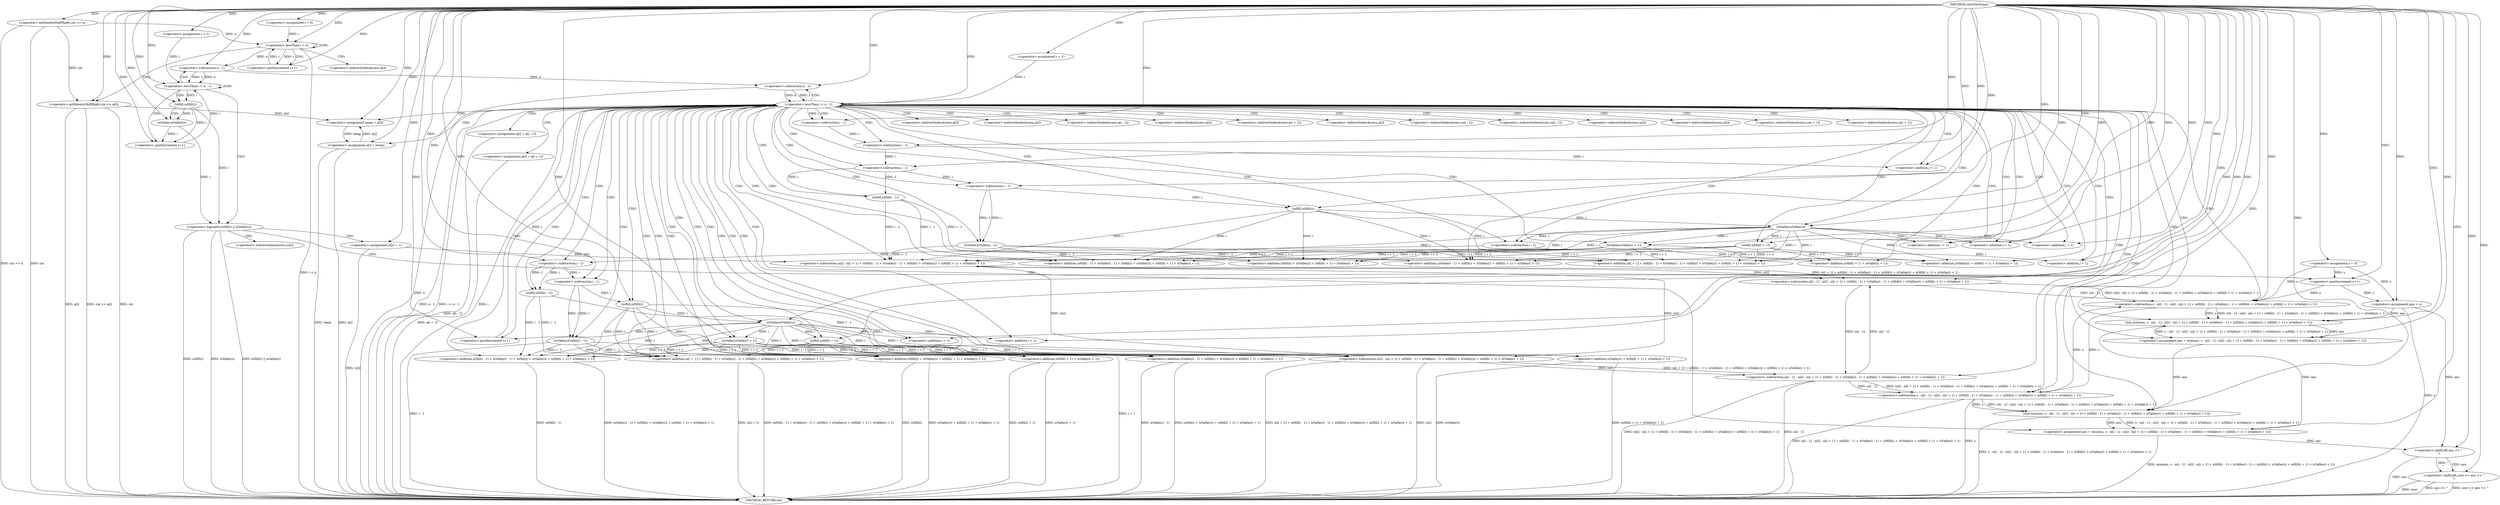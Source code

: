 digraph "solveTestCase" {  
"1000169" [label = "(METHOD,solveTestCase)" ]
"1000366" [label = "(METHOD_RETURN,int)" ]
"1000171" [label = "(<operator>.arithmeticShiftRight,cin >> n)" ]
"1000191" [label = "(<operator>.assignment,s = 0)" ]
"1000222" [label = "(<operator>.assignment,ans = s)" ]
"1000361" [label = "(<operator>.shiftLeft,cout << ans << \"\n\")" ]
"1000176" [label = "(<operator>.assignment,i = 0)" ]
"1000179" [label = "(<operator>.lessThan,i < n)" ]
"1000182" [label = "(<operator>.postIncrement,i++)" ]
"1000184" [label = "(<operator>.arithmeticShiftRight,cin >> a[i])" ]
"1000196" [label = "(<operator>.assignment,i = 1)" ]
"1000199" [label = "(<operator>.lessThan,i < n - 1)" ]
"1000204" [label = "(<operator>.postIncrement,i++)" ]
"1000227" [label = "(<operator>.assignment,i = 1)" ]
"1000230" [label = "(<operator>.lessThan,i < n - 1)" ]
"1000235" [label = "(<operator>.postIncrement,i++)" ]
"1000239" [label = "(<operator>.assignment,temp = a[i])" ]
"1000244" [label = "(<operator>.assignment,a[i] = a[i - 1])" ]
"1000253" [label = "(<operator>.assignment,ans = min(ans, s - is[i - 1] - is[i] - is[i + 1] + isHill(i - 1) + isValley(i - 1) + isHill(i) + isValley(i) + isHill(i + 1) + isValley(i + 1)))" ]
"1000300" [label = "(<operator>.assignment,a[i] = a[i + 1])" ]
"1000309" [label = "(<operator>.assignment,ans = min(ans, s - is[i - 1] - is[i] - is[i + 1] + isHill(i - 1) + isValley(i - 1) + isHill(i) + isValley(i) + isHill(i + 1) + isValley(i + 1)))" ]
"1000356" [label = "(<operator>.assignment,a[i] = temp)" ]
"1000363" [label = "(<operator>.shiftLeft,ans << \"\n\")" ]
"1000201" [label = "(<operator>.subtraction,n - 1)" ]
"1000208" [label = "(<operator>.logicalOr,isHill(i) || isValley(i))" ]
"1000232" [label = "(<operator>.subtraction,n - 1)" ]
"1000214" [label = "(<operator>.assignment,is[i] = 1)" ]
"1000219" [label = "(<operator>.postIncrement,s++)" ]
"1000255" [label = "(min,min(ans, s - is[i - 1] - is[i] - is[i + 1] + isHill(i - 1) + isValley(i - 1) + isHill(i) + isValley(i) + isHill(i + 1) + isValley(i + 1)))" ]
"1000311" [label = "(min,min(ans, s - is[i - 1] - is[i] - is[i + 1] + isHill(i - 1) + isValley(i - 1) + isHill(i) + isValley(i) + isHill(i + 1) + isValley(i + 1)))" ]
"1000209" [label = "(isHill,isHill(i))" ]
"1000211" [label = "(isValley,isValley(i))" ]
"1000250" [label = "(<operator>.subtraction,i - 1)" ]
"1000257" [label = "(<operator>.subtraction,s - is[i - 1] - is[i] - is[i + 1] + isHill(i - 1) + isValley(i - 1) + isHill(i) + isValley(i) + isHill(i + 1) + isValley(i + 1))" ]
"1000306" [label = "(<operator>.addition,i + 1)" ]
"1000313" [label = "(<operator>.subtraction,s - is[i - 1] - is[i] - is[i + 1] + isHill(i - 1) + isValley(i - 1) + isHill(i) + isValley(i) + isHill(i + 1) + isValley(i + 1))" ]
"1000259" [label = "(<operator>.subtraction,is[i - 1] - is[i] - is[i + 1] + isHill(i - 1) + isValley(i - 1) + isHill(i) + isValley(i) + isHill(i + 1) + isValley(i + 1))" ]
"1000315" [label = "(<operator>.subtraction,is[i - 1] - is[i] - is[i + 1] + isHill(i - 1) + isValley(i - 1) + isHill(i) + isValley(i) + isHill(i + 1) + isValley(i + 1))" ]
"1000265" [label = "(<operator>.subtraction,is[i] - is[i + 1] + isHill(i - 1) + isValley(i - 1) + isHill(i) + isValley(i) + isHill(i + 1) + isValley(i + 1))" ]
"1000321" [label = "(<operator>.subtraction,is[i] - is[i + 1] + isHill(i - 1) + isValley(i - 1) + isHill(i) + isValley(i) + isHill(i + 1) + isValley(i + 1))" ]
"1000262" [label = "(<operator>.subtraction,i - 1)" ]
"1000269" [label = "(<operator>.addition,is[i + 1] + isHill(i - 1) + isValley(i - 1) + isHill(i) + isValley(i) + isHill(i + 1) + isValley(i + 1))" ]
"1000318" [label = "(<operator>.subtraction,i - 1)" ]
"1000325" [label = "(<operator>.addition,is[i + 1] + isHill(i - 1) + isValley(i - 1) + isHill(i) + isValley(i) + isHill(i + 1) + isValley(i + 1))" ]
"1000275" [label = "(<operator>.addition,isHill(i - 1) + isValley(i - 1) + isHill(i) + isValley(i) + isHill(i + 1) + isValley(i + 1))" ]
"1000331" [label = "(<operator>.addition,isHill(i - 1) + isValley(i - 1) + isHill(i) + isValley(i) + isHill(i + 1) + isValley(i + 1))" ]
"1000272" [label = "(<operator>.addition,i + 1)" ]
"1000276" [label = "(isHill,isHill(i - 1))" ]
"1000280" [label = "(<operator>.addition,isValley(i - 1) + isHill(i) + isValley(i) + isHill(i + 1) + isValley(i + 1))" ]
"1000328" [label = "(<operator>.addition,i + 1)" ]
"1000332" [label = "(isHill,isHill(i - 1))" ]
"1000336" [label = "(<operator>.addition,isValley(i - 1) + isHill(i) + isValley(i) + isHill(i + 1) + isValley(i + 1))" ]
"1000277" [label = "(<operator>.subtraction,i - 1)" ]
"1000281" [label = "(isValley,isValley(i - 1))" ]
"1000285" [label = "(<operator>.addition,isHill(i) + isValley(i) + isHill(i + 1) + isValley(i + 1))" ]
"1000333" [label = "(<operator>.subtraction,i - 1)" ]
"1000337" [label = "(isValley,isValley(i - 1))" ]
"1000341" [label = "(<operator>.addition,isHill(i) + isValley(i) + isHill(i + 1) + isValley(i + 1))" ]
"1000282" [label = "(<operator>.subtraction,i - 1)" ]
"1000286" [label = "(isHill,isHill(i))" ]
"1000288" [label = "(<operator>.addition,isValley(i) + isHill(i + 1) + isValley(i + 1))" ]
"1000338" [label = "(<operator>.subtraction,i - 1)" ]
"1000342" [label = "(isHill,isHill(i))" ]
"1000344" [label = "(<operator>.addition,isValley(i) + isHill(i + 1) + isValley(i + 1))" ]
"1000289" [label = "(isValley,isValley(i))" ]
"1000291" [label = "(<operator>.addition,isHill(i + 1) + isValley(i + 1))" ]
"1000345" [label = "(isValley,isValley(i))" ]
"1000347" [label = "(<operator>.addition,isHill(i + 1) + isValley(i + 1))" ]
"1000292" [label = "(isHill,isHill(i + 1))" ]
"1000296" [label = "(isValley,isValley(i + 1))" ]
"1000348" [label = "(isHill,isHill(i + 1))" ]
"1000352" [label = "(isValley,isValley(i + 1))" ]
"1000293" [label = "(<operator>.addition,i + 1)" ]
"1000297" [label = "(<operator>.addition,i + 1)" ]
"1000349" [label = "(<operator>.addition,i + 1)" ]
"1000353" [label = "(<operator>.addition,i + 1)" ]
"1000186" [label = "(<operator>.indirectIndexAccess,a[i])" ]
"1000241" [label = "(<operator>.indirectIndexAccess,a[i])" ]
"1000245" [label = "(<operator>.indirectIndexAccess,a[i])" ]
"1000248" [label = "(<operator>.indirectIndexAccess,a[i - 1])" ]
"1000301" [label = "(<operator>.indirectIndexAccess,a[i])" ]
"1000304" [label = "(<operator>.indirectIndexAccess,a[i + 1])" ]
"1000357" [label = "(<operator>.indirectIndexAccess,a[i])" ]
"1000215" [label = "(<operator>.indirectIndexAccess,is[i])" ]
"1000260" [label = "(<operator>.indirectIndexAccess,is[i - 1])" ]
"1000316" [label = "(<operator>.indirectIndexAccess,is[i - 1])" ]
"1000266" [label = "(<operator>.indirectIndexAccess,is[i])" ]
"1000322" [label = "(<operator>.indirectIndexAccess,is[i])" ]
"1000270" [label = "(<operator>.indirectIndexAccess,is[i + 1])" ]
"1000326" [label = "(<operator>.indirectIndexAccess,is[i + 1])" ]
  "1000171" -> "1000366"  [ label = "DDG: cin"] 
  "1000171" -> "1000366"  [ label = "DDG: cin >> n"] 
  "1000179" -> "1000366"  [ label = "DDG: i < n"] 
  "1000222" -> "1000366"  [ label = "DDG: s"] 
  "1000230" -> "1000366"  [ label = "DDG: i"] 
  "1000232" -> "1000366"  [ label = "DDG: n"] 
  "1000230" -> "1000366"  [ label = "DDG: n - 1"] 
  "1000230" -> "1000366"  [ label = "DDG: i < n - 1"] 
  "1000363" -> "1000366"  [ label = "DDG: ans"] 
  "1000361" -> "1000366"  [ label = "DDG: ans << \"\n\""] 
  "1000361" -> "1000366"  [ label = "DDG: cout << ans << \"\n\""] 
  "1000244" -> "1000366"  [ label = "DDG: a[i - 1]"] 
  "1000300" -> "1000366"  [ label = "DDG: a[i + 1]"] 
  "1000313" -> "1000366"  [ label = "DDG: s"] 
  "1000315" -> "1000366"  [ label = "DDG: is[i - 1]"] 
  "1000321" -> "1000366"  [ label = "DDG: is[i]"] 
  "1000325" -> "1000366"  [ label = "DDG: is[i + 1]"] 
  "1000331" -> "1000366"  [ label = "DDG: isHill(i - 1)"] 
  "1000337" -> "1000366"  [ label = "DDG: i - 1"] 
  "1000336" -> "1000366"  [ label = "DDG: isValley(i - 1)"] 
  "1000341" -> "1000366"  [ label = "DDG: isHill(i)"] 
  "1000344" -> "1000366"  [ label = "DDG: isValley(i)"] 
  "1000347" -> "1000366"  [ label = "DDG: isHill(i + 1)"] 
  "1000352" -> "1000366"  [ label = "DDG: i + 1"] 
  "1000347" -> "1000366"  [ label = "DDG: isValley(i + 1)"] 
  "1000344" -> "1000366"  [ label = "DDG: isHill(i + 1) + isValley(i + 1)"] 
  "1000341" -> "1000366"  [ label = "DDG: isValley(i) + isHill(i + 1) + isValley(i + 1)"] 
  "1000336" -> "1000366"  [ label = "DDG: isHill(i) + isValley(i) + isHill(i + 1) + isValley(i + 1)"] 
  "1000331" -> "1000366"  [ label = "DDG: isValley(i - 1) + isHill(i) + isValley(i) + isHill(i + 1) + isValley(i + 1)"] 
  "1000325" -> "1000366"  [ label = "DDG: isHill(i - 1) + isValley(i - 1) + isHill(i) + isValley(i) + isHill(i + 1) + isValley(i + 1)"] 
  "1000321" -> "1000366"  [ label = "DDG: is[i + 1] + isHill(i - 1) + isValley(i - 1) + isHill(i) + isValley(i) + isHill(i + 1) + isValley(i + 1)"] 
  "1000315" -> "1000366"  [ label = "DDG: is[i] - is[i + 1] + isHill(i - 1) + isValley(i - 1) + isHill(i) + isValley(i) + isHill(i + 1) + isValley(i + 1)"] 
  "1000313" -> "1000366"  [ label = "DDG: is[i - 1] - is[i] - is[i + 1] + isHill(i - 1) + isValley(i - 1) + isHill(i) + isValley(i) + isHill(i + 1) + isValley(i + 1)"] 
  "1000311" -> "1000366"  [ label = "DDG: s - is[i - 1] - is[i] - is[i + 1] + isHill(i - 1) + isValley(i - 1) + isHill(i) + isValley(i) + isHill(i + 1) + isValley(i + 1)"] 
  "1000309" -> "1000366"  [ label = "DDG: min(ans, s - is[i - 1] - is[i] - is[i + 1] + isHill(i - 1) + isValley(i - 1) + isHill(i) + isValley(i) + isHill(i + 1) + isValley(i + 1))"] 
  "1000356" -> "1000366"  [ label = "DDG: a[i]"] 
  "1000356" -> "1000366"  [ label = "DDG: temp"] 
  "1000208" -> "1000366"  [ label = "DDG: isHill(i)"] 
  "1000208" -> "1000366"  [ label = "DDG: isValley(i)"] 
  "1000208" -> "1000366"  [ label = "DDG: isHill(i) || isValley(i)"] 
  "1000214" -> "1000366"  [ label = "DDG: is[i]"] 
  "1000184" -> "1000366"  [ label = "DDG: cin"] 
  "1000184" -> "1000366"  [ label = "DDG: a[i]"] 
  "1000184" -> "1000366"  [ label = "DDG: cin >> a[i]"] 
  "1000361" -> "1000366"  [ label = "DDG: cout"] 
  "1000169" -> "1000191"  [ label = "DDG: "] 
  "1000191" -> "1000222"  [ label = "DDG: s"] 
  "1000219" -> "1000222"  [ label = "DDG: s"] 
  "1000169" -> "1000222"  [ label = "DDG: "] 
  "1000169" -> "1000171"  [ label = "DDG: "] 
  "1000169" -> "1000176"  [ label = "DDG: "] 
  "1000169" -> "1000196"  [ label = "DDG: "] 
  "1000169" -> "1000227"  [ label = "DDG: "] 
  "1000169" -> "1000361"  [ label = "DDG: "] 
  "1000363" -> "1000361"  [ label = "DDG: ans"] 
  "1000363" -> "1000361"  [ label = "DDG: \"\n\""] 
  "1000176" -> "1000179"  [ label = "DDG: i"] 
  "1000182" -> "1000179"  [ label = "DDG: i"] 
  "1000169" -> "1000179"  [ label = "DDG: "] 
  "1000171" -> "1000179"  [ label = "DDG: n"] 
  "1000179" -> "1000182"  [ label = "DDG: i"] 
  "1000169" -> "1000182"  [ label = "DDG: "] 
  "1000171" -> "1000184"  [ label = "DDG: cin"] 
  "1000169" -> "1000184"  [ label = "DDG: "] 
  "1000196" -> "1000199"  [ label = "DDG: i"] 
  "1000204" -> "1000199"  [ label = "DDG: i"] 
  "1000169" -> "1000199"  [ label = "DDG: "] 
  "1000201" -> "1000199"  [ label = "DDG: n"] 
  "1000201" -> "1000199"  [ label = "DDG: 1"] 
  "1000209" -> "1000204"  [ label = "DDG: i"] 
  "1000211" -> "1000204"  [ label = "DDG: i"] 
  "1000169" -> "1000204"  [ label = "DDG: "] 
  "1000227" -> "1000230"  [ label = "DDG: i"] 
  "1000235" -> "1000230"  [ label = "DDG: i"] 
  "1000169" -> "1000230"  [ label = "DDG: "] 
  "1000232" -> "1000230"  [ label = "DDG: 1"] 
  "1000232" -> "1000230"  [ label = "DDG: n"] 
  "1000169" -> "1000235"  [ label = "DDG: "] 
  "1000345" -> "1000235"  [ label = "DDG: i"] 
  "1000356" -> "1000239"  [ label = "DDG: a[i]"] 
  "1000184" -> "1000239"  [ label = "DDG: a[i]"] 
  "1000255" -> "1000253"  [ label = "DDG: ans"] 
  "1000255" -> "1000253"  [ label = "DDG: s - is[i - 1] - is[i] - is[i + 1] + isHill(i - 1) + isValley(i - 1) + isHill(i) + isValley(i) + isHill(i + 1) + isValley(i + 1)"] 
  "1000311" -> "1000309"  [ label = "DDG: ans"] 
  "1000311" -> "1000309"  [ label = "DDG: s - is[i - 1] - is[i] - is[i + 1] + isHill(i - 1) + isValley(i - 1) + isHill(i) + isValley(i) + isHill(i + 1) + isValley(i + 1)"] 
  "1000239" -> "1000356"  [ label = "DDG: temp"] 
  "1000169" -> "1000356"  [ label = "DDG: "] 
  "1000222" -> "1000363"  [ label = "DDG: ans"] 
  "1000309" -> "1000363"  [ label = "DDG: ans"] 
  "1000169" -> "1000363"  [ label = "DDG: "] 
  "1000179" -> "1000201"  [ label = "DDG: n"] 
  "1000169" -> "1000201"  [ label = "DDG: "] 
  "1000201" -> "1000232"  [ label = "DDG: n"] 
  "1000169" -> "1000232"  [ label = "DDG: "] 
  "1000169" -> "1000239"  [ label = "DDG: "] 
  "1000169" -> "1000253"  [ label = "DDG: "] 
  "1000169" -> "1000309"  [ label = "DDG: "] 
  "1000209" -> "1000208"  [ label = "DDG: i"] 
  "1000211" -> "1000208"  [ label = "DDG: i"] 
  "1000169" -> "1000214"  [ label = "DDG: "] 
  "1000222" -> "1000255"  [ label = "DDG: ans"] 
  "1000309" -> "1000255"  [ label = "DDG: ans"] 
  "1000169" -> "1000255"  [ label = "DDG: "] 
  "1000257" -> "1000255"  [ label = "DDG: is[i - 1] - is[i] - is[i + 1] + isHill(i - 1) + isValley(i - 1) + isHill(i) + isValley(i) + isHill(i + 1) + isValley(i + 1)"] 
  "1000257" -> "1000255"  [ label = "DDG: s"] 
  "1000253" -> "1000311"  [ label = "DDG: ans"] 
  "1000169" -> "1000311"  [ label = "DDG: "] 
  "1000313" -> "1000311"  [ label = "DDG: is[i - 1] - is[i] - is[i + 1] + isHill(i - 1) + isValley(i - 1) + isHill(i) + isValley(i) + isHill(i + 1) + isValley(i + 1)"] 
  "1000313" -> "1000311"  [ label = "DDG: s"] 
  "1000199" -> "1000209"  [ label = "DDG: i"] 
  "1000169" -> "1000209"  [ label = "DDG: "] 
  "1000209" -> "1000211"  [ label = "DDG: i"] 
  "1000169" -> "1000211"  [ label = "DDG: "] 
  "1000191" -> "1000219"  [ label = "DDG: s"] 
  "1000169" -> "1000219"  [ label = "DDG: "] 
  "1000230" -> "1000250"  [ label = "DDG: i"] 
  "1000169" -> "1000250"  [ label = "DDG: "] 
  "1000313" -> "1000257"  [ label = "DDG: s"] 
  "1000169" -> "1000257"  [ label = "DDG: "] 
  "1000191" -> "1000257"  [ label = "DDG: s"] 
  "1000219" -> "1000257"  [ label = "DDG: s"] 
  "1000259" -> "1000257"  [ label = "DDG: is[i - 1]"] 
  "1000259" -> "1000257"  [ label = "DDG: is[i] - is[i + 1] + isHill(i - 1) + isValley(i - 1) + isHill(i) + isValley(i) + isHill(i + 1) + isValley(i + 1)"] 
  "1000169" -> "1000306"  [ label = "DDG: "] 
  "1000289" -> "1000306"  [ label = "DDG: i"] 
  "1000257" -> "1000313"  [ label = "DDG: s"] 
  "1000169" -> "1000313"  [ label = "DDG: "] 
  "1000315" -> "1000313"  [ label = "DDG: is[i - 1]"] 
  "1000315" -> "1000313"  [ label = "DDG: is[i] - is[i + 1] + isHill(i - 1) + isValley(i - 1) + isHill(i) + isValley(i) + isHill(i + 1) + isValley(i + 1)"] 
  "1000315" -> "1000259"  [ label = "DDG: is[i - 1]"] 
  "1000265" -> "1000259"  [ label = "DDG: is[i + 1] + isHill(i - 1) + isValley(i - 1) + isHill(i) + isValley(i) + isHill(i + 1) + isValley(i + 1)"] 
  "1000265" -> "1000259"  [ label = "DDG: is[i]"] 
  "1000259" -> "1000315"  [ label = "DDG: is[i - 1]"] 
  "1000321" -> "1000315"  [ label = "DDG: is[i + 1] + isHill(i - 1) + isValley(i - 1) + isHill(i) + isValley(i) + isHill(i + 1) + isValley(i + 1)"] 
  "1000321" -> "1000315"  [ label = "DDG: is[i]"] 
  "1000321" -> "1000265"  [ label = "DDG: is[i]"] 
  "1000214" -> "1000265"  [ label = "DDG: is[i]"] 
  "1000276" -> "1000265"  [ label = "DDG: i - 1"] 
  "1000296" -> "1000265"  [ label = "DDG: i + 1"] 
  "1000292" -> "1000265"  [ label = "DDG: i + 1"] 
  "1000289" -> "1000265"  [ label = "DDG: i"] 
  "1000286" -> "1000265"  [ label = "DDG: i"] 
  "1000281" -> "1000265"  [ label = "DDG: i - 1"] 
  "1000265" -> "1000321"  [ label = "DDG: is[i]"] 
  "1000337" -> "1000321"  [ label = "DDG: i - 1"] 
  "1000345" -> "1000321"  [ label = "DDG: i"] 
  "1000352" -> "1000321"  [ label = "DDG: i + 1"] 
  "1000348" -> "1000321"  [ label = "DDG: i + 1"] 
  "1000342" -> "1000321"  [ label = "DDG: i"] 
  "1000332" -> "1000321"  [ label = "DDG: i - 1"] 
  "1000250" -> "1000262"  [ label = "DDG: i"] 
  "1000169" -> "1000262"  [ label = "DDG: "] 
  "1000276" -> "1000269"  [ label = "DDG: i - 1"] 
  "1000296" -> "1000269"  [ label = "DDG: i + 1"] 
  "1000292" -> "1000269"  [ label = "DDG: i + 1"] 
  "1000289" -> "1000269"  [ label = "DDG: i"] 
  "1000286" -> "1000269"  [ label = "DDG: i"] 
  "1000281" -> "1000269"  [ label = "DDG: i - 1"] 
  "1000169" -> "1000318"  [ label = "DDG: "] 
  "1000289" -> "1000318"  [ label = "DDG: i"] 
  "1000337" -> "1000325"  [ label = "DDG: i - 1"] 
  "1000345" -> "1000325"  [ label = "DDG: i"] 
  "1000352" -> "1000325"  [ label = "DDG: i + 1"] 
  "1000348" -> "1000325"  [ label = "DDG: i + 1"] 
  "1000342" -> "1000325"  [ label = "DDG: i"] 
  "1000332" -> "1000325"  [ label = "DDG: i - 1"] 
  "1000276" -> "1000275"  [ label = "DDG: i - 1"] 
  "1000296" -> "1000275"  [ label = "DDG: i + 1"] 
  "1000292" -> "1000275"  [ label = "DDG: i + 1"] 
  "1000289" -> "1000275"  [ label = "DDG: i"] 
  "1000286" -> "1000275"  [ label = "DDG: i"] 
  "1000281" -> "1000275"  [ label = "DDG: i - 1"] 
  "1000332" -> "1000331"  [ label = "DDG: i - 1"] 
  "1000337" -> "1000331"  [ label = "DDG: i - 1"] 
  "1000345" -> "1000331"  [ label = "DDG: i"] 
  "1000352" -> "1000331"  [ label = "DDG: i + 1"] 
  "1000348" -> "1000331"  [ label = "DDG: i + 1"] 
  "1000342" -> "1000331"  [ label = "DDG: i"] 
  "1000262" -> "1000272"  [ label = "DDG: i"] 
  "1000169" -> "1000272"  [ label = "DDG: "] 
  "1000277" -> "1000276"  [ label = "DDG: i"] 
  "1000277" -> "1000276"  [ label = "DDG: 1"] 
  "1000281" -> "1000280"  [ label = "DDG: i - 1"] 
  "1000296" -> "1000280"  [ label = "DDG: i + 1"] 
  "1000292" -> "1000280"  [ label = "DDG: i + 1"] 
  "1000289" -> "1000280"  [ label = "DDG: i"] 
  "1000286" -> "1000280"  [ label = "DDG: i"] 
  "1000318" -> "1000328"  [ label = "DDG: i"] 
  "1000169" -> "1000328"  [ label = "DDG: "] 
  "1000333" -> "1000332"  [ label = "DDG: 1"] 
  "1000333" -> "1000332"  [ label = "DDG: i"] 
  "1000337" -> "1000336"  [ label = "DDG: i - 1"] 
  "1000345" -> "1000336"  [ label = "DDG: i"] 
  "1000352" -> "1000336"  [ label = "DDG: i + 1"] 
  "1000348" -> "1000336"  [ label = "DDG: i + 1"] 
  "1000342" -> "1000336"  [ label = "DDG: i"] 
  "1000169" -> "1000277"  [ label = "DDG: "] 
  "1000262" -> "1000277"  [ label = "DDG: i"] 
  "1000282" -> "1000281"  [ label = "DDG: i"] 
  "1000282" -> "1000281"  [ label = "DDG: 1"] 
  "1000286" -> "1000285"  [ label = "DDG: i"] 
  "1000296" -> "1000285"  [ label = "DDG: i + 1"] 
  "1000292" -> "1000285"  [ label = "DDG: i + 1"] 
  "1000289" -> "1000285"  [ label = "DDG: i"] 
  "1000169" -> "1000333"  [ label = "DDG: "] 
  "1000318" -> "1000333"  [ label = "DDG: i"] 
  "1000338" -> "1000337"  [ label = "DDG: 1"] 
  "1000338" -> "1000337"  [ label = "DDG: i"] 
  "1000342" -> "1000341"  [ label = "DDG: i"] 
  "1000345" -> "1000341"  [ label = "DDG: i"] 
  "1000352" -> "1000341"  [ label = "DDG: i + 1"] 
  "1000348" -> "1000341"  [ label = "DDG: i + 1"] 
  "1000277" -> "1000282"  [ label = "DDG: i"] 
  "1000169" -> "1000282"  [ label = "DDG: "] 
  "1000282" -> "1000286"  [ label = "DDG: i"] 
  "1000169" -> "1000286"  [ label = "DDG: "] 
  "1000289" -> "1000288"  [ label = "DDG: i"] 
  "1000296" -> "1000288"  [ label = "DDG: i + 1"] 
  "1000292" -> "1000288"  [ label = "DDG: i + 1"] 
  "1000333" -> "1000338"  [ label = "DDG: i"] 
  "1000169" -> "1000338"  [ label = "DDG: "] 
  "1000338" -> "1000342"  [ label = "DDG: i"] 
  "1000169" -> "1000342"  [ label = "DDG: "] 
  "1000345" -> "1000344"  [ label = "DDG: i"] 
  "1000352" -> "1000344"  [ label = "DDG: i + 1"] 
  "1000348" -> "1000344"  [ label = "DDG: i + 1"] 
  "1000286" -> "1000289"  [ label = "DDG: i"] 
  "1000169" -> "1000289"  [ label = "DDG: "] 
  "1000292" -> "1000291"  [ label = "DDG: i + 1"] 
  "1000296" -> "1000291"  [ label = "DDG: i + 1"] 
  "1000342" -> "1000345"  [ label = "DDG: i"] 
  "1000169" -> "1000345"  [ label = "DDG: "] 
  "1000348" -> "1000347"  [ label = "DDG: i + 1"] 
  "1000352" -> "1000347"  [ label = "DDG: i + 1"] 
  "1000169" -> "1000292"  [ label = "DDG: "] 
  "1000289" -> "1000292"  [ label = "DDG: i"] 
  "1000169" -> "1000296"  [ label = "DDG: "] 
  "1000289" -> "1000296"  [ label = "DDG: i"] 
  "1000169" -> "1000348"  [ label = "DDG: "] 
  "1000345" -> "1000348"  [ label = "DDG: i"] 
  "1000169" -> "1000352"  [ label = "DDG: "] 
  "1000345" -> "1000352"  [ label = "DDG: i"] 
  "1000289" -> "1000293"  [ label = "DDG: i"] 
  "1000169" -> "1000293"  [ label = "DDG: "] 
  "1000169" -> "1000297"  [ label = "DDG: "] 
  "1000289" -> "1000297"  [ label = "DDG: i"] 
  "1000345" -> "1000349"  [ label = "DDG: i"] 
  "1000169" -> "1000349"  [ label = "DDG: "] 
  "1000169" -> "1000353"  [ label = "DDG: "] 
  "1000345" -> "1000353"  [ label = "DDG: i"] 
  "1000179" -> "1000182"  [ label = "CDG: "] 
  "1000179" -> "1000179"  [ label = "CDG: "] 
  "1000179" -> "1000186"  [ label = "CDG: "] 
  "1000179" -> "1000184"  [ label = "CDG: "] 
  "1000199" -> "1000208"  [ label = "CDG: "] 
  "1000199" -> "1000199"  [ label = "CDG: "] 
  "1000199" -> "1000204"  [ label = "CDG: "] 
  "1000199" -> "1000201"  [ label = "CDG: "] 
  "1000199" -> "1000209"  [ label = "CDG: "] 
  "1000230" -> "1000332"  [ label = "CDG: "] 
  "1000230" -> "1000285"  [ label = "CDG: "] 
  "1000230" -> "1000315"  [ label = "CDG: "] 
  "1000230" -> "1000293"  [ label = "CDG: "] 
  "1000230" -> "1000276"  [ label = "CDG: "] 
  "1000230" -> "1000260"  [ label = "CDG: "] 
  "1000230" -> "1000337"  [ label = "CDG: "] 
  "1000230" -> "1000255"  [ label = "CDG: "] 
  "1000230" -> "1000291"  [ label = "CDG: "] 
  "1000230" -> "1000345"  [ label = "CDG: "] 
  "1000230" -> "1000277"  [ label = "CDG: "] 
  "1000230" -> "1000321"  [ label = "CDG: "] 
  "1000230" -> "1000244"  [ label = "CDG: "] 
  "1000230" -> "1000313"  [ label = "CDG: "] 
  "1000230" -> "1000259"  [ label = "CDG: "] 
  "1000230" -> "1000353"  [ label = "CDG: "] 
  "1000230" -> "1000338"  [ label = "CDG: "] 
  "1000230" -> "1000349"  [ label = "CDG: "] 
  "1000230" -> "1000281"  [ label = "CDG: "] 
  "1000230" -> "1000326"  [ label = "CDG: "] 
  "1000230" -> "1000357"  [ label = "CDG: "] 
  "1000230" -> "1000318"  [ label = "CDG: "] 
  "1000230" -> "1000316"  [ label = "CDG: "] 
  "1000230" -> "1000336"  [ label = "CDG: "] 
  "1000230" -> "1000282"  [ label = "CDG: "] 
  "1000230" -> "1000269"  [ label = "CDG: "] 
  "1000230" -> "1000235"  [ label = "CDG: "] 
  "1000230" -> "1000289"  [ label = "CDG: "] 
  "1000230" -> "1000300"  [ label = "CDG: "] 
  "1000230" -> "1000250"  [ label = "CDG: "] 
  "1000230" -> "1000304"  [ label = "CDG: "] 
  "1000230" -> "1000311"  [ label = "CDG: "] 
  "1000230" -> "1000248"  [ label = "CDG: "] 
  "1000230" -> "1000348"  [ label = "CDG: "] 
  "1000230" -> "1000288"  [ label = "CDG: "] 
  "1000230" -> "1000270"  [ label = "CDG: "] 
  "1000230" -> "1000245"  [ label = "CDG: "] 
  "1000230" -> "1000352"  [ label = "CDG: "] 
  "1000230" -> "1000232"  [ label = "CDG: "] 
  "1000230" -> "1000292"  [ label = "CDG: "] 
  "1000230" -> "1000341"  [ label = "CDG: "] 
  "1000230" -> "1000342"  [ label = "CDG: "] 
  "1000230" -> "1000333"  [ label = "CDG: "] 
  "1000230" -> "1000286"  [ label = "CDG: "] 
  "1000230" -> "1000239"  [ label = "CDG: "] 
  "1000230" -> "1000265"  [ label = "CDG: "] 
  "1000230" -> "1000297"  [ label = "CDG: "] 
  "1000230" -> "1000344"  [ label = "CDG: "] 
  "1000230" -> "1000230"  [ label = "CDG: "] 
  "1000230" -> "1000306"  [ label = "CDG: "] 
  "1000230" -> "1000266"  [ label = "CDG: "] 
  "1000230" -> "1000356"  [ label = "CDG: "] 
  "1000230" -> "1000328"  [ label = "CDG: "] 
  "1000230" -> "1000309"  [ label = "CDG: "] 
  "1000230" -> "1000262"  [ label = "CDG: "] 
  "1000230" -> "1000272"  [ label = "CDG: "] 
  "1000230" -> "1000331"  [ label = "CDG: "] 
  "1000230" -> "1000296"  [ label = "CDG: "] 
  "1000230" -> "1000253"  [ label = "CDG: "] 
  "1000230" -> "1000280"  [ label = "CDG: "] 
  "1000230" -> "1000347"  [ label = "CDG: "] 
  "1000230" -> "1000257"  [ label = "CDG: "] 
  "1000230" -> "1000325"  [ label = "CDG: "] 
  "1000230" -> "1000241"  [ label = "CDG: "] 
  "1000230" -> "1000301"  [ label = "CDG: "] 
  "1000230" -> "1000322"  [ label = "CDG: "] 
  "1000230" -> "1000275"  [ label = "CDG: "] 
  "1000208" -> "1000219"  [ label = "CDG: "] 
  "1000208" -> "1000214"  [ label = "CDG: "] 
  "1000208" -> "1000215"  [ label = "CDG: "] 
  "1000209" -> "1000211"  [ label = "CDG: "] 
}
